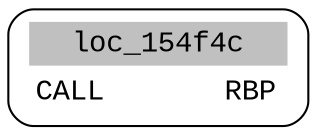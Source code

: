 digraph asm_graph {
1941 [
shape="Mrecord" fontname="Courier New"label =<<table border="0" cellborder="0" cellpadding="3"><tr><td align="center" colspan="2" bgcolor="grey">loc_154f4c</td></tr><tr><td align="left">CALL       RBP</td></tr></table>> ];
}